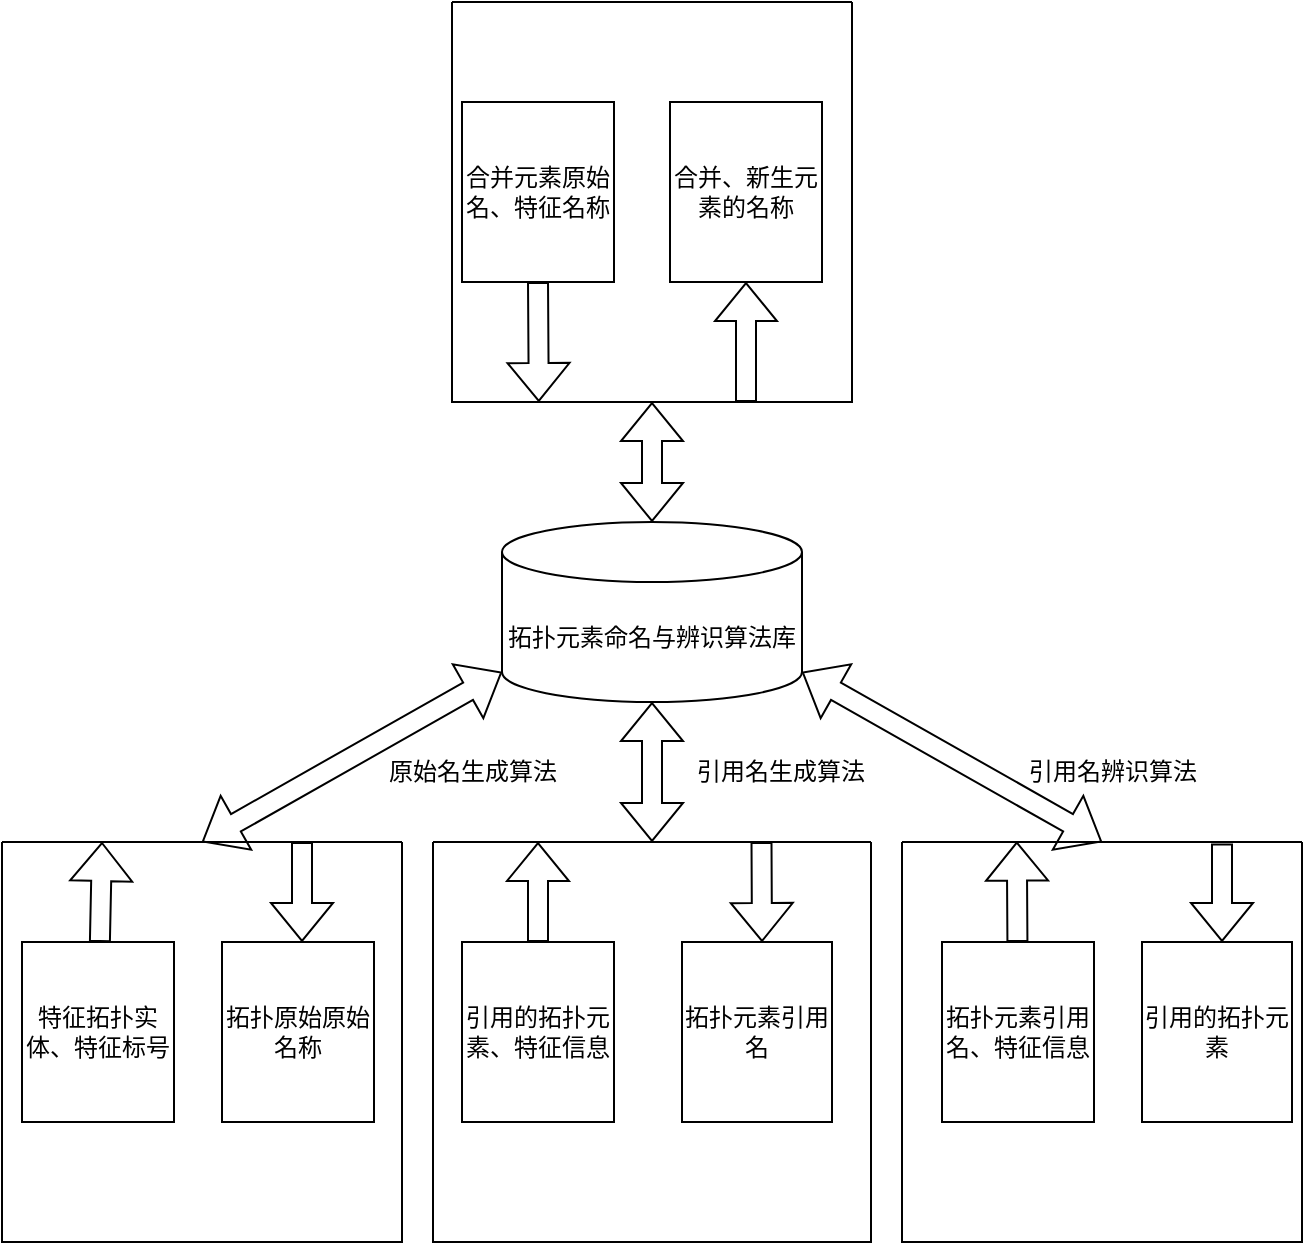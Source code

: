 <mxfile version="22.1.0" type="github">
  <diagram name="第 1 页" id="DiGjYvK5j5gVB0MXpEpa">
    <mxGraphModel dx="941" dy="1604" grid="1" gridSize="10" guides="1" tooltips="1" connect="1" arrows="1" fold="1" page="1" pageScale="1" pageWidth="827" pageHeight="1169" math="0" shadow="0">
      <root>
        <mxCell id="0" />
        <mxCell id="1" parent="0" />
        <mxCell id="rBaCOdARi4ccgNFdE-XR-1" value="拓扑元素命名与辨识算法库" style="shape=cylinder3;whiteSpace=wrap;html=1;boundedLbl=1;backgroundOutline=1;size=15;" vertex="1" parent="1">
          <mxGeometry x="330" y="120" width="150" height="90" as="geometry" />
        </mxCell>
        <mxCell id="rBaCOdARi4ccgNFdE-XR-2" value="" style="swimlane;startSize=0;" vertex="1" parent="1">
          <mxGeometry x="80" y="280" width="200" height="200" as="geometry" />
        </mxCell>
        <mxCell id="rBaCOdARi4ccgNFdE-XR-22" value="特征拓扑实体、特征标号" style="rounded=0;whiteSpace=wrap;html=1;" vertex="1" parent="rBaCOdARi4ccgNFdE-XR-2">
          <mxGeometry x="10" y="50" width="76" height="90" as="geometry" />
        </mxCell>
        <mxCell id="rBaCOdARi4ccgNFdE-XR-23" value="拓扑原始原始名称" style="rounded=0;whiteSpace=wrap;html=1;" vertex="1" parent="rBaCOdARi4ccgNFdE-XR-2">
          <mxGeometry x="110" y="50" width="76" height="90" as="geometry" />
        </mxCell>
        <mxCell id="rBaCOdARi4ccgNFdE-XR-36" value="" style="shape=flexArrow;endArrow=classic;html=1;rounded=0;exitX=0.75;exitY=0;exitDx=0;exitDy=0;" edge="1" parent="rBaCOdARi4ccgNFdE-XR-2" source="rBaCOdARi4ccgNFdE-XR-2">
          <mxGeometry width="50" height="50" relative="1" as="geometry">
            <mxPoint x="60" y="-30" as="sourcePoint" />
            <mxPoint x="150" y="50" as="targetPoint" />
          </mxGeometry>
        </mxCell>
        <mxCell id="rBaCOdARi4ccgNFdE-XR-38" value="" style="shape=flexArrow;endArrow=classic;html=1;rounded=0;entryX=0.25;entryY=0;entryDx=0;entryDy=0;" edge="1" parent="rBaCOdARi4ccgNFdE-XR-2" source="rBaCOdARi4ccgNFdE-XR-22" target="rBaCOdARi4ccgNFdE-XR-2">
          <mxGeometry width="50" height="50" relative="1" as="geometry">
            <mxPoint x="20" y="80" as="sourcePoint" />
            <mxPoint x="70" y="30" as="targetPoint" />
          </mxGeometry>
        </mxCell>
        <mxCell id="rBaCOdARi4ccgNFdE-XR-3" value="" style="swimlane;startSize=0;" vertex="1" parent="1">
          <mxGeometry x="295.5" y="280" width="219" height="200" as="geometry" />
        </mxCell>
        <mxCell id="rBaCOdARi4ccgNFdE-XR-18" value="拓扑元素引用名" style="rounded=0;whiteSpace=wrap;html=1;" vertex="1" parent="rBaCOdARi4ccgNFdE-XR-3">
          <mxGeometry x="124.5" y="50" width="75" height="90" as="geometry" />
        </mxCell>
        <mxCell id="rBaCOdARi4ccgNFdE-XR-19" value="引用的拓扑元素、特征信息" style="rounded=0;whiteSpace=wrap;html=1;" vertex="1" parent="rBaCOdARi4ccgNFdE-XR-3">
          <mxGeometry x="14.5" y="50" width="76" height="90" as="geometry" />
        </mxCell>
        <mxCell id="rBaCOdARi4ccgNFdE-XR-26" value="" style="shape=flexArrow;endArrow=classic;html=1;rounded=0;exitX=0.5;exitY=0;exitDx=0;exitDy=0;" edge="1" parent="rBaCOdARi4ccgNFdE-XR-3" source="rBaCOdARi4ccgNFdE-XR-19">
          <mxGeometry width="50" height="50" relative="1" as="geometry">
            <mxPoint x="24.5" y="30" as="sourcePoint" />
            <mxPoint x="52.5" as="targetPoint" />
          </mxGeometry>
        </mxCell>
        <mxCell id="rBaCOdARi4ccgNFdE-XR-27" value="" style="shape=flexArrow;endArrow=classic;html=1;rounded=0;exitX=0.75;exitY=0;exitDx=0;exitDy=0;" edge="1" parent="rBaCOdARi4ccgNFdE-XR-3" source="rBaCOdARi4ccgNFdE-XR-3">
          <mxGeometry width="50" height="50" relative="1" as="geometry">
            <mxPoint x="114.5" y="180" as="sourcePoint" />
            <mxPoint x="164.5" y="50" as="targetPoint" />
          </mxGeometry>
        </mxCell>
        <mxCell id="rBaCOdARi4ccgNFdE-XR-5" value="" style="shape=flexArrow;endArrow=classic;startArrow=classic;html=1;rounded=0;entryX=0;entryY=1;entryDx=0;entryDy=-15;entryPerimeter=0;exitX=0.5;exitY=0;exitDx=0;exitDy=0;" edge="1" parent="1" source="rBaCOdARi4ccgNFdE-XR-2" target="rBaCOdARi4ccgNFdE-XR-1">
          <mxGeometry width="100" height="100" relative="1" as="geometry">
            <mxPoint x="150" y="270" as="sourcePoint" />
            <mxPoint x="250" y="160" as="targetPoint" />
          </mxGeometry>
        </mxCell>
        <mxCell id="rBaCOdARi4ccgNFdE-XR-10" value="" style="swimlane;startSize=0;" vertex="1" parent="1">
          <mxGeometry x="530" y="280" width="200" height="200" as="geometry" />
        </mxCell>
        <mxCell id="rBaCOdARi4ccgNFdE-XR-21" value="拓扑元素引用名、特征信息" style="rounded=0;whiteSpace=wrap;html=1;" vertex="1" parent="rBaCOdARi4ccgNFdE-XR-10">
          <mxGeometry x="20" y="50" width="76" height="90" as="geometry" />
        </mxCell>
        <mxCell id="rBaCOdARi4ccgNFdE-XR-20" value="引用的拓扑元素" style="rounded=0;whiteSpace=wrap;html=1;" vertex="1" parent="rBaCOdARi4ccgNFdE-XR-10">
          <mxGeometry x="120" y="50" width="75" height="90" as="geometry" />
        </mxCell>
        <mxCell id="rBaCOdARi4ccgNFdE-XR-28" value="" style="shape=flexArrow;endArrow=classic;html=1;rounded=0;entryX=0.287;entryY=-0.001;entryDx=0;entryDy=0;entryPerimeter=0;" edge="1" parent="rBaCOdARi4ccgNFdE-XR-10" source="rBaCOdARi4ccgNFdE-XR-21" target="rBaCOdARi4ccgNFdE-XR-10">
          <mxGeometry width="50" height="50" relative="1" as="geometry">
            <mxPoint x="30" y="70" as="sourcePoint" />
            <mxPoint x="60" as="targetPoint" />
          </mxGeometry>
        </mxCell>
        <mxCell id="rBaCOdARi4ccgNFdE-XR-34" value="" style="shape=flexArrow;endArrow=classic;html=1;rounded=0;exitX=0.8;exitY=0.004;exitDx=0;exitDy=0;exitPerimeter=0;" edge="1" parent="rBaCOdARi4ccgNFdE-XR-10" source="rBaCOdARi4ccgNFdE-XR-10">
          <mxGeometry width="50" height="50" relative="1" as="geometry">
            <mxPoint x="260" y="100" as="sourcePoint" />
            <mxPoint x="160" y="50" as="targetPoint" />
          </mxGeometry>
        </mxCell>
        <mxCell id="rBaCOdARi4ccgNFdE-XR-11" value="" style="swimlane;startSize=0;" vertex="1" parent="1">
          <mxGeometry x="305" y="-140" width="200" height="200" as="geometry" />
        </mxCell>
        <mxCell id="rBaCOdARi4ccgNFdE-XR-44" value="合并元素原始名、特征名称" style="rounded=0;whiteSpace=wrap;html=1;" vertex="1" parent="rBaCOdARi4ccgNFdE-XR-11">
          <mxGeometry x="5" y="50" width="76" height="90" as="geometry" />
        </mxCell>
        <mxCell id="rBaCOdARi4ccgNFdE-XR-45" value="合并、新生元素的名称" style="rounded=0;whiteSpace=wrap;html=1;" vertex="1" parent="rBaCOdARi4ccgNFdE-XR-11">
          <mxGeometry x="109" y="50" width="76" height="90" as="geometry" />
        </mxCell>
        <mxCell id="rBaCOdARi4ccgNFdE-XR-46" value="" style="shape=flexArrow;endArrow=classic;html=1;rounded=0;exitX=0.5;exitY=1;exitDx=0;exitDy=0;entryX=0.217;entryY=1;entryDx=0;entryDy=0;entryPerimeter=0;" edge="1" parent="rBaCOdARi4ccgNFdE-XR-11" source="rBaCOdARi4ccgNFdE-XR-44" target="rBaCOdARi4ccgNFdE-XR-11">
          <mxGeometry width="50" height="50" relative="1" as="geometry">
            <mxPoint x="25" y="230" as="sourcePoint" />
            <mxPoint x="75" y="180" as="targetPoint" />
          </mxGeometry>
        </mxCell>
        <mxCell id="rBaCOdARi4ccgNFdE-XR-48" value="" style="shape=flexArrow;endArrow=classic;html=1;rounded=0;entryX=0.5;entryY=1;entryDx=0;entryDy=0;" edge="1" parent="rBaCOdARi4ccgNFdE-XR-11" target="rBaCOdARi4ccgNFdE-XR-45">
          <mxGeometry width="50" height="50" relative="1" as="geometry">
            <mxPoint x="147" y="200" as="sourcePoint" />
            <mxPoint x="195" y="230" as="targetPoint" />
          </mxGeometry>
        </mxCell>
        <mxCell id="rBaCOdARi4ccgNFdE-XR-12" value="" style="shape=flexArrow;endArrow=classic;startArrow=classic;html=1;rounded=0;entryX=0.5;entryY=1;entryDx=0;entryDy=0;entryPerimeter=0;" edge="1" parent="1" source="rBaCOdARi4ccgNFdE-XR-3" target="rBaCOdARi4ccgNFdE-XR-1">
          <mxGeometry width="100" height="100" relative="1" as="geometry">
            <mxPoint x="360" y="410" as="sourcePoint" />
            <mxPoint x="460" y="310" as="targetPoint" />
          </mxGeometry>
        </mxCell>
        <mxCell id="rBaCOdARi4ccgNFdE-XR-13" value="" style="shape=flexArrow;endArrow=classic;startArrow=classic;html=1;rounded=0;entryX=1;entryY=1;entryDx=0;entryDy=-15;entryPerimeter=0;exitX=0.5;exitY=0;exitDx=0;exitDy=0;" edge="1" parent="1" source="rBaCOdARi4ccgNFdE-XR-10" target="rBaCOdARi4ccgNFdE-XR-1">
          <mxGeometry width="100" height="100" relative="1" as="geometry">
            <mxPoint x="560" y="330" as="sourcePoint" />
            <mxPoint x="660" y="230" as="targetPoint" />
          </mxGeometry>
        </mxCell>
        <mxCell id="rBaCOdARi4ccgNFdE-XR-14" value="" style="shape=flexArrow;endArrow=classic;startArrow=classic;html=1;rounded=0;entryX=0.5;entryY=1;entryDx=0;entryDy=0;" edge="1" parent="1" source="rBaCOdARi4ccgNFdE-XR-1" target="rBaCOdARi4ccgNFdE-XR-11">
          <mxGeometry width="100" height="100" relative="1" as="geometry">
            <mxPoint x="230" y="190" as="sourcePoint" />
            <mxPoint x="330" y="90" as="targetPoint" />
          </mxGeometry>
        </mxCell>
        <mxCell id="rBaCOdARi4ccgNFdE-XR-15" value="原始名生成算法" style="text;html=1;align=center;verticalAlign=middle;resizable=0;points=[];autosize=1;strokeColor=none;fillColor=none;" vertex="1" parent="1">
          <mxGeometry x="260" y="230" width="110" height="30" as="geometry" />
        </mxCell>
        <mxCell id="rBaCOdARi4ccgNFdE-XR-16" value="引用名生成算法" style="text;html=1;align=center;verticalAlign=middle;resizable=0;points=[];autosize=1;strokeColor=none;fillColor=none;" vertex="1" parent="1">
          <mxGeometry x="414" y="230" width="110" height="30" as="geometry" />
        </mxCell>
        <mxCell id="rBaCOdARi4ccgNFdE-XR-17" value="引用名辨识算法" style="text;html=1;align=center;verticalAlign=middle;resizable=0;points=[];autosize=1;strokeColor=none;fillColor=none;" vertex="1" parent="1">
          <mxGeometry x="580" y="230" width="110" height="30" as="geometry" />
        </mxCell>
      </root>
    </mxGraphModel>
  </diagram>
</mxfile>
